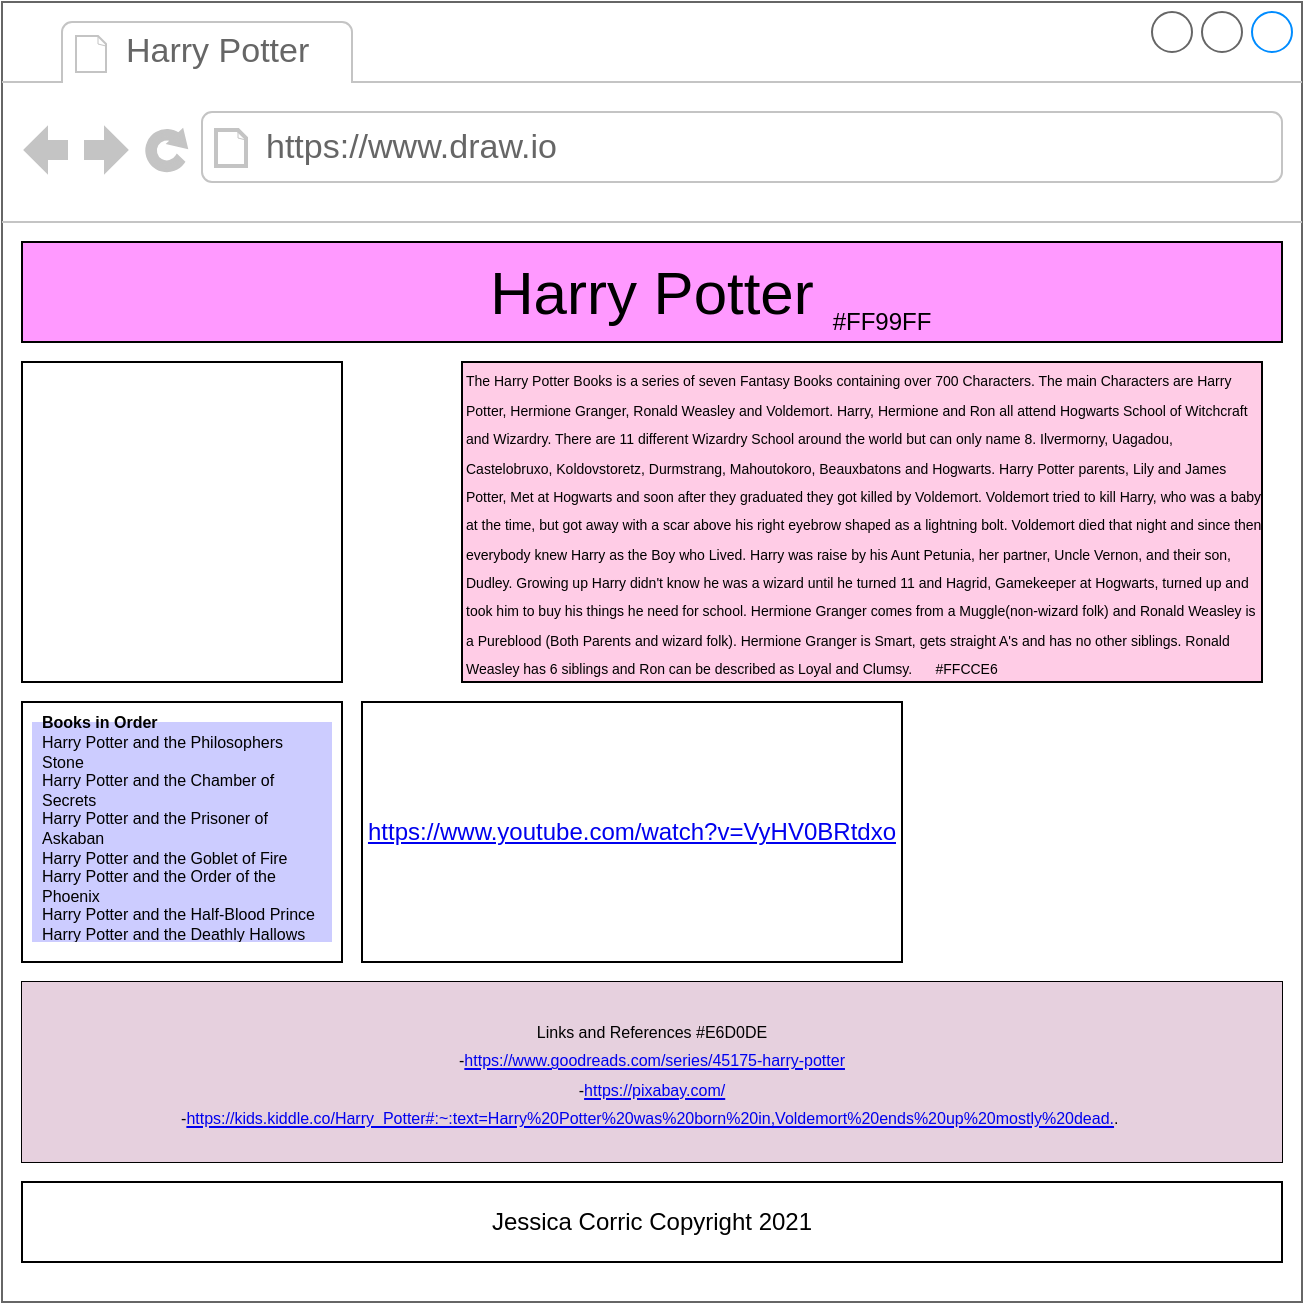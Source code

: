 <mxfile version="14.7.3" type="github">
  <diagram name="Page-1" id="f1b7ffb7-ca1e-a977-7cf5-a751b3c06c05">
    <mxGraphModel dx="1422" dy="737" grid="1" gridSize="10" guides="1" tooltips="1" connect="1" arrows="1" fold="1" page="1" pageScale="1" pageWidth="826" pageHeight="1169" background="#ffffff" math="0" shadow="0">
      <root>
        <mxCell id="0" />
        <mxCell id="1" parent="0" />
        <mxCell id="Sd2tZ3bKALMnqHNlc7l4-61" value="-" style="strokeWidth=1;shadow=0;dashed=0;align=center;html=1;shape=mxgraph.mockup.containers.browserWindow;rSize=0;strokeColor=#666666;strokeColor2=#008cff;strokeColor3=#c4c4c4;mainText=,;recursiveResize=0;" parent="1" vertex="1">
          <mxGeometry x="30" width="650" height="650" as="geometry" />
        </mxCell>
        <mxCell id="Sd2tZ3bKALMnqHNlc7l4-62" value="Harry Potter" style="strokeWidth=1;shadow=0;dashed=0;align=center;html=1;shape=mxgraph.mockup.containers.anchor;fontSize=17;fontColor=#666666;align=left;" parent="Sd2tZ3bKALMnqHNlc7l4-61" vertex="1">
          <mxGeometry x="60" y="12" width="110" height="26" as="geometry" />
        </mxCell>
        <mxCell id="Sd2tZ3bKALMnqHNlc7l4-63" value="https://www.draw.io" style="strokeWidth=1;shadow=0;dashed=0;align=center;html=1;shape=mxgraph.mockup.containers.anchor;rSize=0;fontSize=17;fontColor=#666666;align=left;" parent="Sd2tZ3bKALMnqHNlc7l4-61" vertex="1">
          <mxGeometry x="130" y="60" width="250" height="26" as="geometry" />
        </mxCell>
        <mxCell id="Sd2tZ3bKALMnqHNlc7l4-69" value="&lt;font style=&quot;font-size: 30px ; line-height: 120%&quot;&gt;Harry Potter&lt;/font&gt;" style="text;html=1;align=center;verticalAlign=middle;whiteSpace=wrap;rounded=0;shadow=0;sketch=0;glass=0;strokeColor=#000000;fillColor=#FF99FF;" parent="Sd2tZ3bKALMnqHNlc7l4-61" vertex="1">
          <mxGeometry x="10" y="120" width="630" height="50" as="geometry" />
        </mxCell>
        <mxCell id="Sd2tZ3bKALMnqHNlc7l4-70" value="" style="whiteSpace=wrap;html=1;aspect=fixed;shadow=0;glass=0;sketch=0;strokeColor=#000000;" parent="Sd2tZ3bKALMnqHNlc7l4-61" vertex="1">
          <mxGeometry x="10" y="180" width="160" height="160" as="geometry" />
        </mxCell>
        <mxCell id="Sd2tZ3bKALMnqHNlc7l4-71" value="" style="rounded=0;whiteSpace=wrap;html=1;shadow=0;glass=0;sketch=0;strokeColor=#000000;fillColor=#ffffff;" parent="Sd2tZ3bKALMnqHNlc7l4-61" vertex="1">
          <mxGeometry x="10" y="350" width="160" height="130" as="geometry" />
        </mxCell>
        <mxCell id="Sd2tZ3bKALMnqHNlc7l4-72" value="&lt;font style=&quot;line-height: 20% ; font-size: 7px&quot;&gt;The Harry Potter Books is a series of seven Fantasy Books containing over 700 Characters. The main Characters are Harry Potter, Hermione Granger, Ronald Weasley and Voldemort. Harry, Hermione and Ron all attend Hogwarts School of Witchcraft and Wizardry. There are 11 different Wizardry School around the world but can only name 8. Ilvermorny, Uagadou, Castelobruxo, Koldovstoretz, Durmstrang, Mahoutokoro, Beauxbatons and Hogwarts. Harry Potter parents, Lily and James Potter, Met at Hogwarts and soon after they graduated they got killed by Voldemort. Voldemort tried to kill Harry, who was a baby at the time, but got away with a scar above his right eyebrow shaped as a lightning bolt. Voldemort died that night and since then everybody knew Harry as the Boy who Lived. Harry was raise by his Aunt Petunia, her partner, Uncle Vernon, and their son, Dudley. Growing up Harry didn&#39;t know he was a wizard until he turned 11 and Hagrid, Gamekeeper at Hogwarts, turned up and took him to buy his things he need for school. Hermione Granger comes from a Muggle(non-wizard folk) and Ronald Weasley is a Pureblood (Both Parents and wizard folk). Hermione Granger is Smart, gets straight A&#39;s and has no other siblings. Ronald Weasley has 6 siblings and Ron can be described as Loyal and Clumsy.&amp;nbsp; &amp;nbsp; &amp;nbsp; #FFCCE6&lt;/font&gt;" style="rounded=0;whiteSpace=wrap;html=1;shadow=0;glass=0;sketch=0;strokeColor=#000000;align=left;fillColor=#FFCCE6;" parent="Sd2tZ3bKALMnqHNlc7l4-61" vertex="1">
          <mxGeometry x="230" y="180" width="400" height="160" as="geometry" />
        </mxCell>
        <mxCell id="Sd2tZ3bKALMnqHNlc7l4-73" value="&lt;a href=&quot;https://www.youtube.com/watch?v=VyHV0BRtdxo&quot;&gt;https://www.youtube.com/watch?v=VyHV0BRtdxo&lt;/a&gt;" style="rounded=0;whiteSpace=wrap;html=1;shadow=0;glass=0;sketch=0;strokeColor=#000000;fillColor=#ffffff;" parent="Sd2tZ3bKALMnqHNlc7l4-61" vertex="1">
          <mxGeometry x="180" y="350" width="270" height="130" as="geometry" />
        </mxCell>
        <mxCell id="Sd2tZ3bKALMnqHNlc7l4-75" value="" style="rounded=0;whiteSpace=wrap;html=1;shadow=0;glass=0;sketch=0;strokeColor=#000000;fillColor=#ffffff;" parent="Sd2tZ3bKALMnqHNlc7l4-61" vertex="1">
          <mxGeometry x="10" y="490" width="630" height="90" as="geometry" />
        </mxCell>
        <mxCell id="Sd2tZ3bKALMnqHNlc7l4-77" value="" style="rounded=0;whiteSpace=wrap;html=1;shadow=0;glass=0;sketch=0;strokeColor=#000000;fillColor=#ffffff;" parent="Sd2tZ3bKALMnqHNlc7l4-61" vertex="1">
          <mxGeometry x="10" y="590" width="630" height="40" as="geometry" />
        </mxCell>
        <mxCell id="Sd2tZ3bKALMnqHNlc7l4-82" value="&lt;font style=&quot;font-size: 8px&quot;&gt;Links and References #E6D0DE&lt;br&gt;-&lt;a href=&quot;https://www.goodreads.com/series/45175-harry-potter&quot;&gt;https://www.goodreads.com/series/45175-harry-potter&lt;/a&gt;&lt;br&gt;-&lt;a href=&quot;https://pixabay.com/&quot;&gt;https://pixabay.com/&lt;/a&gt;&lt;br&gt;-&lt;a href=&quot;https://kids.kiddle.co/Harry_Potter#:~:text=Harry%20Potter%20was%20born%20in,Voldemort%20ends%20up%20mostly%20dead.&quot;&gt;https://kids.kiddle.co/Harry_Potter#:~:text=Harry%20Potter%20was%20born%20in,Voldemort%20ends%20up%20mostly%20dead.&lt;/a&gt;.&amp;nbsp;&lt;/font&gt;" style="text;html=1;strokeColor=none;align=center;verticalAlign=middle;whiteSpace=wrap;rounded=0;shadow=0;glass=0;sketch=0;fillColor=#E6D0DE;" parent="Sd2tZ3bKALMnqHNlc7l4-61" vertex="1">
          <mxGeometry x="10" y="490" width="630" height="90" as="geometry" />
        </mxCell>
        <mxCell id="Sd2tZ3bKALMnqHNlc7l4-83" value="Jessica Corric Copyright 2021" style="text;html=1;strokeColor=none;fillColor=none;align=center;verticalAlign=middle;whiteSpace=wrap;rounded=0;shadow=0;glass=0;sketch=0;" parent="Sd2tZ3bKALMnqHNlc7l4-61" vertex="1">
          <mxGeometry x="10" y="590" width="630" height="40" as="geometry" />
        </mxCell>
        <mxCell id="Sd2tZ3bKALMnqHNlc7l4-84" value="" style="shape=image;verticalLabelPosition=bottom;labelBackgroundColor=#ffffff;verticalAlign=top;aspect=fixed;imageAspect=0;image=https://cdn.pixabay.com/photo/2017/06/15/08/35/hogwarts-2404481_960_720.jpg;" parent="Sd2tZ3bKALMnqHNlc7l4-61" vertex="1">
          <mxGeometry x="10" y="180" width="213.33" height="160" as="geometry" />
        </mxCell>
        <mxCell id="dXdSei8Osimg1exBgEQ5-3" value="&lt;h1 style=&quot;line-height: 0% ; font-size: 8px&quot;&gt;&lt;br&gt;&lt;/h1&gt;&lt;div style=&quot;font-size: 8px&quot;&gt;&lt;font style=&quot;font-size: 8px&quot;&gt;&lt;h1 style=&quot;line-height: 0px ; font-size: 8px&quot;&gt;Books in Order&lt;/h1&gt;&lt;/font&gt;&lt;/div&gt;&lt;div style=&quot;font-size: 8px&quot;&gt;&lt;font style=&quot;font-size: 8px&quot;&gt;Harry Potter and the Philosophers Stone&lt;/font&gt;&lt;/div&gt;&lt;div style=&quot;font-size: 8px&quot;&gt;&lt;font style=&quot;font-size: 8px&quot;&gt;Harry Potter and the Chamber of Secrets&lt;/font&gt;&lt;/div&gt;&lt;div style=&quot;font-size: 8px&quot;&gt;&lt;font style=&quot;font-size: 8px&quot;&gt;Harry Potter and the Prisoner of Askaban&lt;/font&gt;&lt;/div&gt;&lt;div style=&quot;font-size: 8px&quot;&gt;&lt;font style=&quot;font-size: 8px&quot;&gt;Harry Potter and the Goblet of Fire&lt;/font&gt;&lt;/div&gt;&lt;div style=&quot;font-size: 8px&quot;&gt;&lt;font style=&quot;font-size: 8px&quot;&gt;Harry Potter and the Order of the Phoenix&lt;/font&gt;&lt;/div&gt;&lt;div style=&quot;font-size: 8px&quot;&gt;Harry Potter and the Half-Blood Prince&lt;/div&gt;&lt;div style=&quot;font-size: 8px&quot;&gt;Harry Potter and the Deathly Hallows&lt;/div&gt;" style="text;html=1;strokeColor=none;spacing=5;spacingTop=-20;whiteSpace=wrap;overflow=hidden;rounded=0;fontSize=8;fillColor=#CCCCFF;" parent="Sd2tZ3bKALMnqHNlc7l4-61" vertex="1">
          <mxGeometry x="15" y="360" width="150" height="110" as="geometry" />
        </mxCell>
        <mxCell id="Sd2tZ3bKALMnqHNlc7l4-87" value="" style="shape=image;verticalLabelPosition=bottom;labelBackgroundColor=#ffffff;verticalAlign=top;aspect=fixed;imageAspect=0;image=https://cdn.pixabay.com/photo/2016/09/02/22/59/harry-potter-1640521_960_720.jpg;" parent="Sd2tZ3bKALMnqHNlc7l4-61" vertex="1">
          <mxGeometry x="453.26" y="350" width="186.74" height="130" as="geometry" />
        </mxCell>
        <mxCell id="7iYsfx-Iqh9fPeoBinQY-1" value="#FF99FF" style="text;html=1;strokeColor=none;fillColor=none;align=center;verticalAlign=middle;whiteSpace=wrap;rounded=0;" parent="1" vertex="1">
          <mxGeometry x="450" y="150" width="40" height="20" as="geometry" />
        </mxCell>
      </root>
    </mxGraphModel>
  </diagram>
</mxfile>

